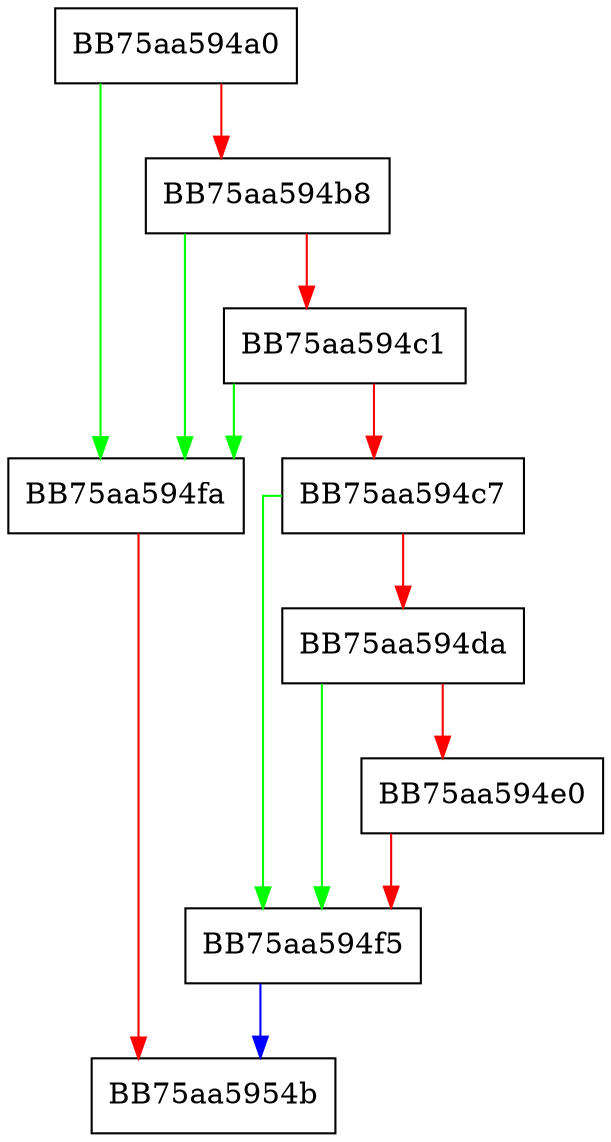 digraph generic_petite_unpack {
  node [shape="box"];
  graph [splines=ortho];
  BB75aa594a0 -> BB75aa594fa [color="green"];
  BB75aa594a0 -> BB75aa594b8 [color="red"];
  BB75aa594b8 -> BB75aa594fa [color="green"];
  BB75aa594b8 -> BB75aa594c1 [color="red"];
  BB75aa594c1 -> BB75aa594fa [color="green"];
  BB75aa594c1 -> BB75aa594c7 [color="red"];
  BB75aa594c7 -> BB75aa594f5 [color="green"];
  BB75aa594c7 -> BB75aa594da [color="red"];
  BB75aa594da -> BB75aa594f5 [color="green"];
  BB75aa594da -> BB75aa594e0 [color="red"];
  BB75aa594e0 -> BB75aa594f5 [color="red"];
  BB75aa594f5 -> BB75aa5954b [color="blue"];
  BB75aa594fa -> BB75aa5954b [color="red"];
}